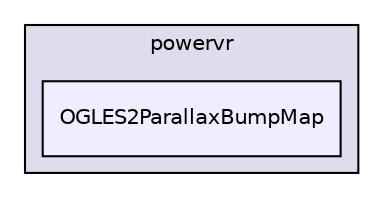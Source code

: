 digraph "PVR/SDK_3.4/Examples/Intermediate/ParallaxBumpMap/OGLES2/Build/Android/src/com/powervr/OGLES2ParallaxBumpMap" {
  compound=true
  node [ fontsize="10", fontname="Helvetica"];
  edge [ labelfontsize="10", labelfontname="Helvetica"];
  subgraph clusterdir_7630045bc10009ab3b4454a30d1beb6b {
    graph [ bgcolor="#ddddee", pencolor="black", label="powervr" fontname="Helvetica", fontsize="10", URL="dir_7630045bc10009ab3b4454a30d1beb6b.html"]
  dir_a21fd33187e103fe041b2a2d5c674c73 [shape=box, label="OGLES2ParallaxBumpMap", style="filled", fillcolor="#eeeeff", pencolor="black", URL="dir_a21fd33187e103fe041b2a2d5c674c73.html"];
  }
}
